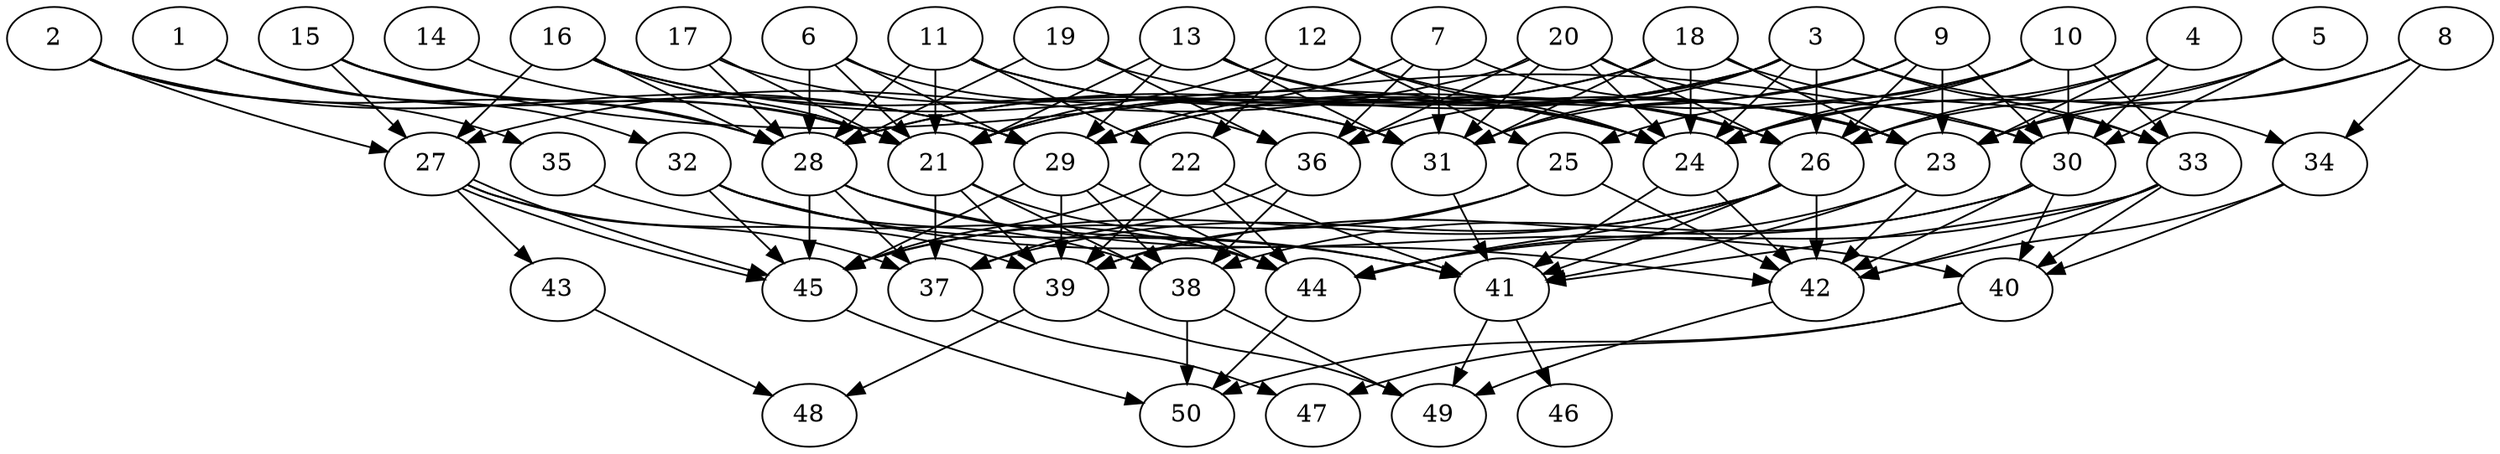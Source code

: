 // DAG automatically generated by daggen at Thu Oct  3 14:07:57 2019
// ./daggen --dot -n 50 --ccr 0.4 --fat 0.7 --regular 0.5 --density 0.5 --mindata 5242880 --maxdata 52428800 
digraph G {
  1 [size="18741760", alpha="0.12", expect_size="7496704"] 
  1 -> 29 [size ="7496704"]
  1 -> 32 [size ="7496704"]
  2 [size="71004160", alpha="0.14", expect_size="28401664"] 
  2 -> 27 [size ="28401664"]
  2 -> 28 [size ="28401664"]
  2 -> 29 [size ="28401664"]
  2 -> 35 [size ="28401664"]
  3 [size="44047360", alpha="0.01", expect_size="17618944"] 
  3 -> 21 [size ="17618944"]
  3 -> 24 [size ="17618944"]
  3 -> 26 [size ="17618944"]
  3 -> 28 [size ="17618944"]
  3 -> 31 [size ="17618944"]
  3 -> 33 [size ="17618944"]
  3 -> 34 [size ="17618944"]
  3 -> 36 [size ="17618944"]
  4 [size="69376000", alpha="0.01", expect_size="27750400"] 
  4 -> 23 [size ="27750400"]
  4 -> 24 [size ="27750400"]
  4 -> 26 [size ="27750400"]
  4 -> 30 [size ="27750400"]
  5 [size="62589440", alpha="0.07", expect_size="25035776"] 
  5 -> 23 [size ="25035776"]
  5 -> 26 [size ="25035776"]
  5 -> 30 [size ="25035776"]
  6 [size="103836160", alpha="0.19", expect_size="41534464"] 
  6 -> 21 [size ="41534464"]
  6 -> 28 [size ="41534464"]
  6 -> 29 [size ="41534464"]
  6 -> 36 [size ="41534464"]
  7 [size="68162560", alpha="0.18", expect_size="27265024"] 
  7 -> 23 [size ="27265024"]
  7 -> 29 [size ="27265024"]
  7 -> 31 [size ="27265024"]
  7 -> 36 [size ="27265024"]
  8 [size="53314560", alpha="0.19", expect_size="21325824"] 
  8 -> 23 [size ="21325824"]
  8 -> 24 [size ="21325824"]
  8 -> 34 [size ="21325824"]
  9 [size="120872960", alpha="0.02", expect_size="48349184"] 
  9 -> 23 [size ="48349184"]
  9 -> 26 [size ="48349184"]
  9 -> 29 [size ="48349184"]
  9 -> 30 [size ="48349184"]
  9 -> 31 [size ="48349184"]
  10 [size="102727680", alpha="0.05", expect_size="41091072"] 
  10 -> 24 [size ="41091072"]
  10 -> 25 [size ="41091072"]
  10 -> 29 [size ="41091072"]
  10 -> 30 [size ="41091072"]
  10 -> 33 [size ="41091072"]
  11 [size="25246720", alpha="0.08", expect_size="10098688"] 
  11 -> 21 [size ="10098688"]
  11 -> 22 [size ="10098688"]
  11 -> 24 [size ="10098688"]
  11 -> 26 [size ="10098688"]
  11 -> 28 [size ="10098688"]
  12 [size="95416320", alpha="0.14", expect_size="38166528"] 
  12 -> 21 [size ="38166528"]
  12 -> 22 [size ="38166528"]
  12 -> 24 [size ="38166528"]
  12 -> 25 [size ="38166528"]
  12 -> 26 [size ="38166528"]
  13 [size="60779520", alpha="0.02", expect_size="24311808"] 
  13 -> 21 [size ="24311808"]
  13 -> 23 [size ="24311808"]
  13 -> 24 [size ="24311808"]
  13 -> 29 [size ="24311808"]
  13 -> 31 [size ="24311808"]
  14 [size="68587520", alpha="0.08", expect_size="27435008"] 
  14 -> 21 [size ="27435008"]
  15 [size="74383360", alpha="0.17", expect_size="29753344"] 
  15 -> 21 [size ="29753344"]
  15 -> 27 [size ="29753344"]
  15 -> 28 [size ="29753344"]
  15 -> 30 [size ="29753344"]
  16 [size="114590720", alpha="0.11", expect_size="45836288"] 
  16 -> 21 [size ="45836288"]
  16 -> 24 [size ="45836288"]
  16 -> 27 [size ="45836288"]
  16 -> 28 [size ="45836288"]
  16 -> 31 [size ="45836288"]
  17 [size="108687360", alpha="0.05", expect_size="43474944"] 
  17 -> 21 [size ="43474944"]
  17 -> 28 [size ="43474944"]
  17 -> 31 [size ="43474944"]
  18 [size="96634880", alpha="0.18", expect_size="38653952"] 
  18 -> 21 [size ="38653952"]
  18 -> 23 [size ="38653952"]
  18 -> 24 [size ="38653952"]
  18 -> 28 [size ="38653952"]
  18 -> 31 [size ="38653952"]
  18 -> 33 [size ="38653952"]
  19 [size="92869120", alpha="0.10", expect_size="37147648"] 
  19 -> 23 [size ="37147648"]
  19 -> 28 [size ="37147648"]
  19 -> 36 [size ="37147648"]
  20 [size="107463680", alpha="0.16", expect_size="42985472"] 
  20 -> 24 [size ="42985472"]
  20 -> 26 [size ="42985472"]
  20 -> 27 [size ="42985472"]
  20 -> 30 [size ="42985472"]
  20 -> 31 [size ="42985472"]
  20 -> 36 [size ="42985472"]
  21 [size="16540160", alpha="0.02", expect_size="6616064"] 
  21 -> 37 [size ="6616064"]
  21 -> 38 [size ="6616064"]
  21 -> 39 [size ="6616064"]
  21 -> 44 [size ="6616064"]
  22 [size="63288320", alpha="0.18", expect_size="25315328"] 
  22 -> 39 [size ="25315328"]
  22 -> 41 [size ="25315328"]
  22 -> 44 [size ="25315328"]
  22 -> 45 [size ="25315328"]
  23 [size="29122560", alpha="0.20", expect_size="11649024"] 
  23 -> 41 [size ="11649024"]
  23 -> 42 [size ="11649024"]
  23 -> 44 [size ="11649024"]
  24 [size="41326080", alpha="0.11", expect_size="16530432"] 
  24 -> 41 [size ="16530432"]
  24 -> 42 [size ="16530432"]
  25 [size="89049600", alpha="0.10", expect_size="35619840"] 
  25 -> 39 [size ="35619840"]
  25 -> 42 [size ="35619840"]
  25 -> 45 [size ="35619840"]
  26 [size="72143360", alpha="0.05", expect_size="28857344"] 
  26 -> 37 [size ="28857344"]
  26 -> 41 [size ="28857344"]
  26 -> 42 [size ="28857344"]
  26 -> 44 [size ="28857344"]
  26 -> 45 [size ="28857344"]
  27 [size="17256960", alpha="0.09", expect_size="6902784"] 
  27 -> 37 [size ="6902784"]
  27 -> 39 [size ="6902784"]
  27 -> 43 [size ="6902784"]
  27 -> 45 [size ="6902784"]
  27 -> 45 [size ="6902784"]
  28 [size="44231680", alpha="0.20", expect_size="17692672"] 
  28 -> 37 [size ="17692672"]
  28 -> 40 [size ="17692672"]
  28 -> 41 [size ="17692672"]
  28 -> 45 [size ="17692672"]
  29 [size="29941760", alpha="0.09", expect_size="11976704"] 
  29 -> 38 [size ="11976704"]
  29 -> 39 [size ="11976704"]
  29 -> 44 [size ="11976704"]
  29 -> 45 [size ="11976704"]
  30 [size="91230720", alpha="0.13", expect_size="36492288"] 
  30 -> 38 [size ="36492288"]
  30 -> 39 [size ="36492288"]
  30 -> 40 [size ="36492288"]
  30 -> 42 [size ="36492288"]
  31 [size="66472960", alpha="0.20", expect_size="26589184"] 
  31 -> 41 [size ="26589184"]
  32 [size="79270400", alpha="0.00", expect_size="31708160"] 
  32 -> 38 [size ="31708160"]
  32 -> 41 [size ="31708160"]
  32 -> 42 [size ="31708160"]
  32 -> 45 [size ="31708160"]
  33 [size="69552640", alpha="0.09", expect_size="27821056"] 
  33 -> 40 [size ="27821056"]
  33 -> 41 [size ="27821056"]
  33 -> 42 [size ="27821056"]
  33 -> 44 [size ="27821056"]
  34 [size="68264960", alpha="0.06", expect_size="27305984"] 
  34 -> 40 [size ="27305984"]
  34 -> 42 [size ="27305984"]
  35 [size="13708800", alpha="0.15", expect_size="5483520"] 
  35 -> 44 [size ="5483520"]
  36 [size="73338880", alpha="0.00", expect_size="29335552"] 
  36 -> 37 [size ="29335552"]
  36 -> 38 [size ="29335552"]
  37 [size="101949440", alpha="0.02", expect_size="40779776"] 
  37 -> 47 [size ="40779776"]
  38 [size="36636160", alpha="0.18", expect_size="14654464"] 
  38 -> 49 [size ="14654464"]
  38 -> 50 [size ="14654464"]
  39 [size="35571200", alpha="0.07", expect_size="14228480"] 
  39 -> 48 [size ="14228480"]
  39 -> 49 [size ="14228480"]
  40 [size="88558080", alpha="0.12", expect_size="35423232"] 
  40 -> 47 [size ="35423232"]
  40 -> 50 [size ="35423232"]
  41 [size="49287680", alpha="0.18", expect_size="19715072"] 
  41 -> 46 [size ="19715072"]
  41 -> 49 [size ="19715072"]
  42 [size="47864320", alpha="0.13", expect_size="19145728"] 
  42 -> 49 [size ="19145728"]
  43 [size="48637440", alpha="0.10", expect_size="19454976"] 
  43 -> 48 [size ="19454976"]
  44 [size="99276800", alpha="0.12", expect_size="39710720"] 
  44 -> 50 [size ="39710720"]
  45 [size="19338240", alpha="0.07", expect_size="7735296"] 
  45 -> 50 [size ="7735296"]
  46 [size="106027520", alpha="0.11", expect_size="42411008"] 
  47 [size="106936320", alpha="0.17", expect_size="42774528"] 
  48 [size="117642240", alpha="0.08", expect_size="47056896"] 
  49 [size="103710720", alpha="0.01", expect_size="41484288"] 
  50 [size="26941440", alpha="0.08", expect_size="10776576"] 
}
